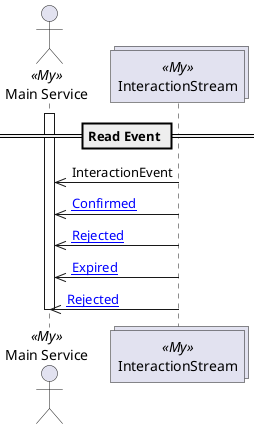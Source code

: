 @startuml read-event

== Read Event ==

actor "Main Service" as MainService <<My>>
collections "InteractionStream" as InteractionStream <<My>>

activate MainService
InteractionStream ->> MainService: InteractionEvent
InteractionStream ->> MainService: [[{InteractionEvent.Confirmed}Confirmed]]
InteractionStream ->> MainService: [[{InteractionEvent.Rejected}Rejected]]
InteractionStream ->> MainService: [[{InteractionEvent.Rejected.Expired}Expired]]
InteractionStream ->> MainService: [[{InteractionEvent.Rejected.Rejected}Rejected]]

deactivate MainService

@enduml
